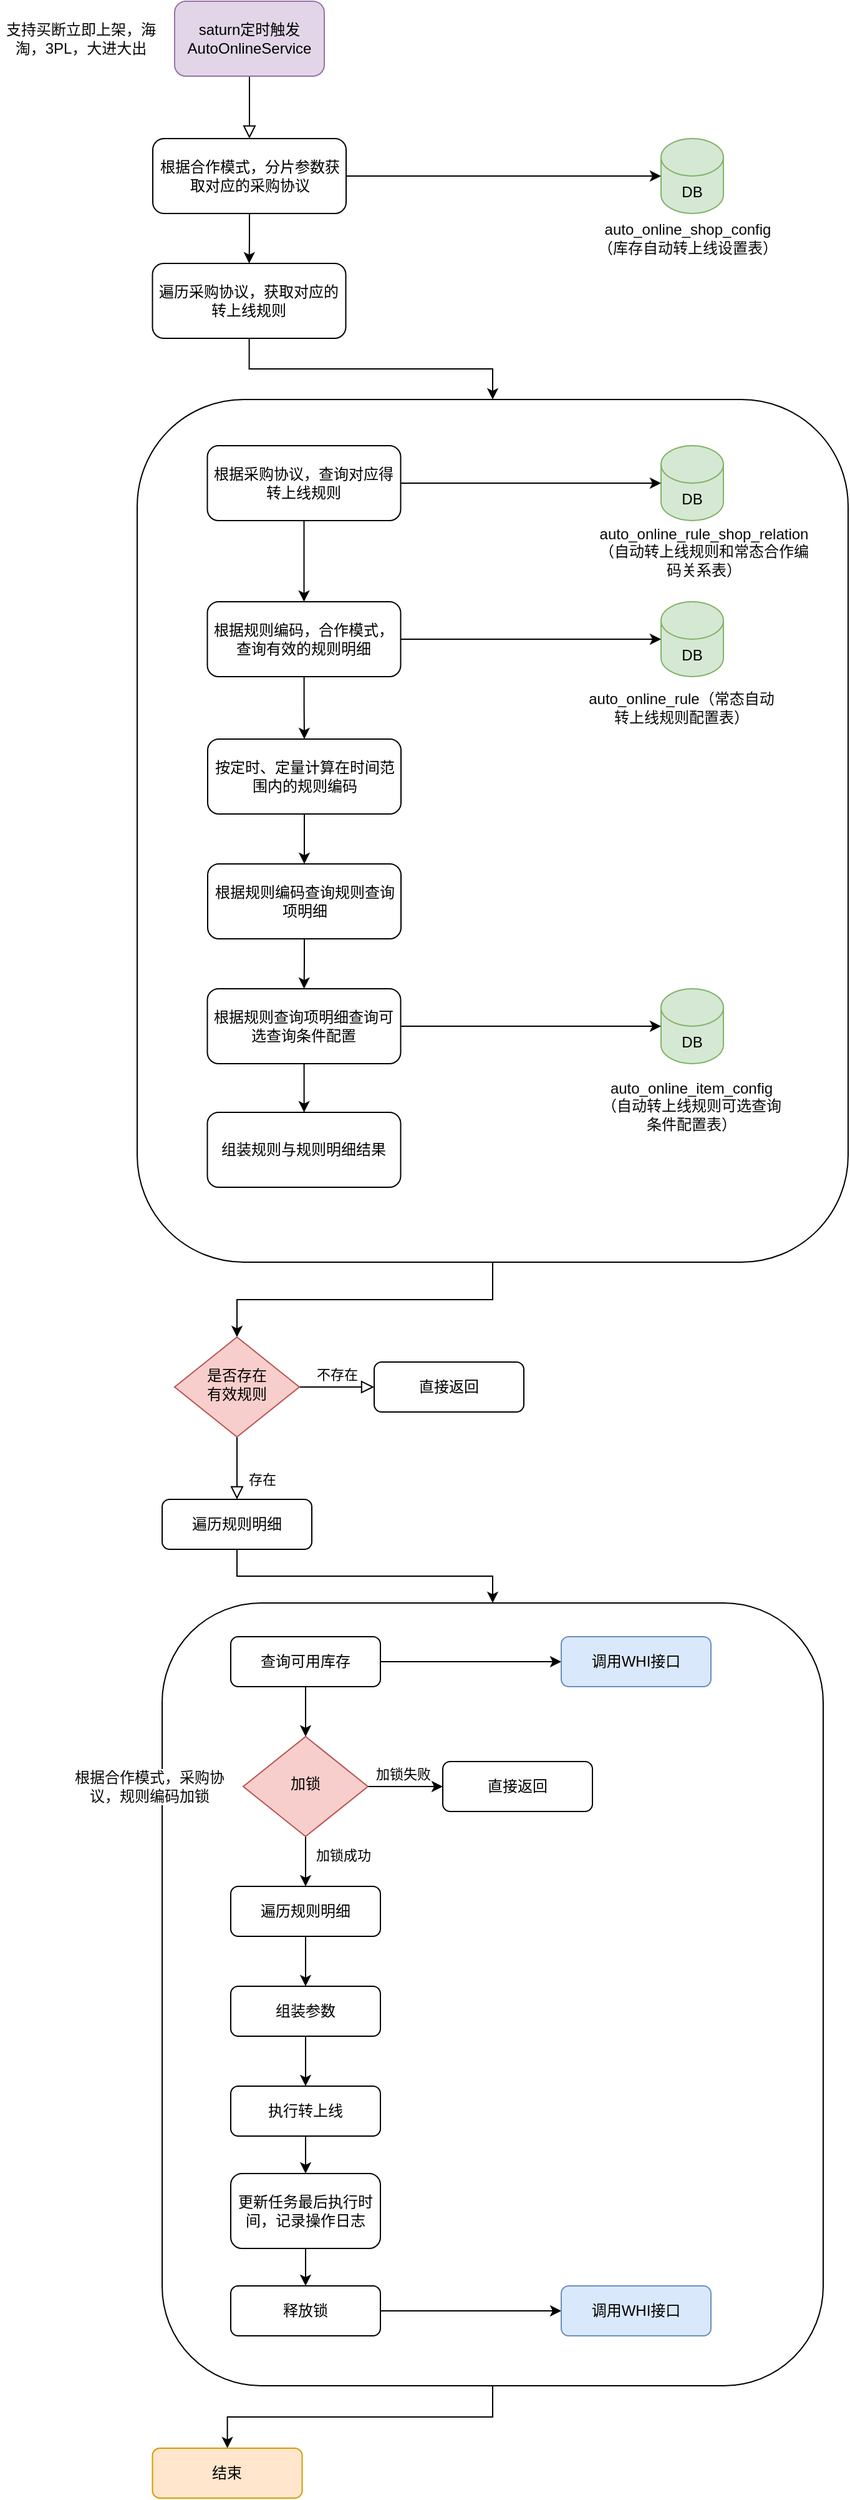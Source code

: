 <mxfile version="24.3.1" type="github">
  <diagram id="C5RBs43oDa-KdzZeNtuy" name="Page-1">
    <mxGraphModel dx="1050" dy="581" grid="1" gridSize="10" guides="1" tooltips="1" connect="1" arrows="1" fold="1" page="1" pageScale="1" pageWidth="827" pageHeight="1169" math="0" shadow="0">
      <root>
        <mxCell id="WIyWlLk6GJQsqaUBKTNV-0" />
        <mxCell id="WIyWlLk6GJQsqaUBKTNV-1" parent="WIyWlLk6GJQsqaUBKTNV-0" />
        <mxCell id="Vb5uBY2Feg9RNN3zf18O-69" style="edgeStyle=orthogonalEdgeStyle;rounded=0;orthogonalLoop=1;jettySize=auto;html=1;" edge="1" parent="WIyWlLk6GJQsqaUBKTNV-1" source="Vb5uBY2Feg9RNN3zf18O-63" target="Vb5uBY2Feg9RNN3zf18O-20">
          <mxGeometry relative="1" as="geometry" />
        </mxCell>
        <mxCell id="Vb5uBY2Feg9RNN3zf18O-63" value="" style="rounded=1;whiteSpace=wrap;html=1;fontSize=12;glass=0;strokeWidth=1;shadow=0;" vertex="1" parent="WIyWlLk6GJQsqaUBKTNV-1">
          <mxGeometry x="150" y="1343" width="530" height="627" as="geometry" />
        </mxCell>
        <mxCell id="Vb5uBY2Feg9RNN3zf18O-62" style="edgeStyle=orthogonalEdgeStyle;rounded=0;orthogonalLoop=1;jettySize=auto;html=1;" edge="1" parent="WIyWlLk6GJQsqaUBKTNV-1" source="Vb5uBY2Feg9RNN3zf18O-47" target="WIyWlLk6GJQsqaUBKTNV-10">
          <mxGeometry relative="1" as="geometry" />
        </mxCell>
        <mxCell id="Vb5uBY2Feg9RNN3zf18O-47" value="" style="rounded=1;whiteSpace=wrap;html=1;fontSize=12;glass=0;strokeWidth=1;shadow=0;" vertex="1" parent="WIyWlLk6GJQsqaUBKTNV-1">
          <mxGeometry x="130" y="379" width="570" height="691" as="geometry" />
        </mxCell>
        <mxCell id="WIyWlLk6GJQsqaUBKTNV-2" value="" style="rounded=0;html=1;jettySize=auto;orthogonalLoop=1;fontSize=11;endArrow=block;endFill=0;endSize=8;strokeWidth=1;shadow=0;labelBackgroundColor=none;edgeStyle=orthogonalEdgeStyle;" parent="WIyWlLk6GJQsqaUBKTNV-1" source="WIyWlLk6GJQsqaUBKTNV-3" edge="1">
          <mxGeometry relative="1" as="geometry">
            <mxPoint x="220" y="170" as="targetPoint" />
          </mxGeometry>
        </mxCell>
        <mxCell id="WIyWlLk6GJQsqaUBKTNV-3" value="saturn定时触发&lt;div&gt;AutoOnlineService&lt;br&gt;&lt;/div&gt;" style="rounded=1;whiteSpace=wrap;html=1;fontSize=12;glass=0;strokeWidth=1;shadow=0;fillColor=#e1d5e7;strokeColor=#9673a6;" parent="WIyWlLk6GJQsqaUBKTNV-1" vertex="1">
          <mxGeometry x="160" y="60" width="120" height="60" as="geometry" />
        </mxCell>
        <mxCell id="Vb5uBY2Feg9RNN3zf18O-44" style="edgeStyle=orthogonalEdgeStyle;rounded=0;orthogonalLoop=1;jettySize=auto;html=1;" edge="1" parent="WIyWlLk6GJQsqaUBKTNV-1" source="WIyWlLk6GJQsqaUBKTNV-7" target="Vb5uBY2Feg9RNN3zf18O-43">
          <mxGeometry relative="1" as="geometry" />
        </mxCell>
        <mxCell id="WIyWlLk6GJQsqaUBKTNV-7" value="根据合作模式，分片参数获取对应的采购协议" style="rounded=1;whiteSpace=wrap;html=1;fontSize=12;glass=0;strokeWidth=1;shadow=0;" parent="WIyWlLk6GJQsqaUBKTNV-1" vertex="1">
          <mxGeometry x="142.5" y="170" width="155" height="60" as="geometry" />
        </mxCell>
        <mxCell id="WIyWlLk6GJQsqaUBKTNV-8" value="存在" style="rounded=0;html=1;jettySize=auto;orthogonalLoop=1;fontSize=11;endArrow=block;endFill=0;endSize=8;strokeWidth=1;shadow=0;labelBackgroundColor=none;edgeStyle=orthogonalEdgeStyle;" parent="WIyWlLk6GJQsqaUBKTNV-1" source="WIyWlLk6GJQsqaUBKTNV-10" target="WIyWlLk6GJQsqaUBKTNV-11" edge="1">
          <mxGeometry x="0.333" y="20" relative="1" as="geometry">
            <mxPoint as="offset" />
          </mxGeometry>
        </mxCell>
        <mxCell id="WIyWlLk6GJQsqaUBKTNV-9" value="不存在" style="edgeStyle=orthogonalEdgeStyle;rounded=0;html=1;jettySize=auto;orthogonalLoop=1;fontSize=11;endArrow=block;endFill=0;endSize=8;strokeWidth=1;shadow=0;labelBackgroundColor=none;" parent="WIyWlLk6GJQsqaUBKTNV-1" source="WIyWlLk6GJQsqaUBKTNV-10" target="WIyWlLk6GJQsqaUBKTNV-12" edge="1">
          <mxGeometry y="10" relative="1" as="geometry">
            <mxPoint as="offset" />
          </mxGeometry>
        </mxCell>
        <mxCell id="WIyWlLk6GJQsqaUBKTNV-10" value="是否存在&lt;div&gt;有效规则&lt;/div&gt;" style="rhombus;whiteSpace=wrap;html=1;shadow=0;fontFamily=Helvetica;fontSize=12;align=center;strokeWidth=1;spacing=6;spacingTop=-4;fillColor=#f8cecc;strokeColor=#b85450;" parent="WIyWlLk6GJQsqaUBKTNV-1" vertex="1">
          <mxGeometry x="160" y="1130" width="100" height="80" as="geometry" />
        </mxCell>
        <mxCell id="Vb5uBY2Feg9RNN3zf18O-65" style="edgeStyle=orthogonalEdgeStyle;rounded=0;orthogonalLoop=1;jettySize=auto;html=1;" edge="1" parent="WIyWlLk6GJQsqaUBKTNV-1" source="WIyWlLk6GJQsqaUBKTNV-11" target="Vb5uBY2Feg9RNN3zf18O-63">
          <mxGeometry relative="1" as="geometry" />
        </mxCell>
        <mxCell id="WIyWlLk6GJQsqaUBKTNV-11" value="遍历规则明细" style="rounded=1;whiteSpace=wrap;html=1;fontSize=12;glass=0;strokeWidth=1;shadow=0;" parent="WIyWlLk6GJQsqaUBKTNV-1" vertex="1">
          <mxGeometry x="150" y="1260" width="120" height="40" as="geometry" />
        </mxCell>
        <mxCell id="WIyWlLk6GJQsqaUBKTNV-12" value="直接返回" style="rounded=1;whiteSpace=wrap;html=1;fontSize=12;glass=0;strokeWidth=1;shadow=0;" parent="WIyWlLk6GJQsqaUBKTNV-1" vertex="1">
          <mxGeometry x="320" y="1150" width="120" height="40" as="geometry" />
        </mxCell>
        <mxCell id="Vb5uBY2Feg9RNN3zf18O-0" value="&lt;p style=&quot;background-color: rgb(255, 255, 255);&quot;&gt;&lt;font color=&quot;#080808&quot;&gt;支持&lt;/font&gt;&lt;span style=&quot;background-color: initial;&quot;&gt;&lt;font color=&quot;#080808&quot;&gt;买断立即上架，&lt;/font&gt;&lt;/span&gt;&lt;span style=&quot;background-color: initial;&quot;&gt;&lt;font color=&quot;#080808&quot;&gt;海淘，&lt;/font&gt;&lt;/span&gt;&lt;span style=&quot;color: rgb(8, 8, 8); background-color: initial;&quot;&gt;3PL，大进大出&lt;/span&gt;&lt;/p&gt;" style="text;html=1;align=center;verticalAlign=middle;whiteSpace=wrap;rounded=0;" vertex="1" parent="WIyWlLk6GJQsqaUBKTNV-1">
          <mxGeometry x="20" y="75" width="130" height="30" as="geometry" />
        </mxCell>
        <mxCell id="Vb5uBY2Feg9RNN3zf18O-7" style="edgeStyle=orthogonalEdgeStyle;rounded=0;orthogonalLoop=1;jettySize=auto;html=1;entryX=0;entryY=0.5;entryDx=0;entryDy=0;" edge="1" parent="WIyWlLk6GJQsqaUBKTNV-1" source="Vb5uBY2Feg9RNN3zf18O-3" target="Vb5uBY2Feg9RNN3zf18O-6">
          <mxGeometry relative="1" as="geometry" />
        </mxCell>
        <mxCell id="Vb5uBY2Feg9RNN3zf18O-8" value="加锁失败" style="edgeLabel;html=1;align=center;verticalAlign=middle;resizable=0;points=[];" vertex="1" connectable="0" parent="Vb5uBY2Feg9RNN3zf18O-7">
          <mxGeometry x="-0.207" y="4" relative="1" as="geometry">
            <mxPoint x="4" y="-6" as="offset" />
          </mxGeometry>
        </mxCell>
        <mxCell id="Vb5uBY2Feg9RNN3zf18O-10" style="edgeStyle=orthogonalEdgeStyle;rounded=0;orthogonalLoop=1;jettySize=auto;html=1;entryX=0.5;entryY=0;entryDx=0;entryDy=0;" edge="1" parent="WIyWlLk6GJQsqaUBKTNV-1" source="Vb5uBY2Feg9RNN3zf18O-3" target="Vb5uBY2Feg9RNN3zf18O-9">
          <mxGeometry relative="1" as="geometry" />
        </mxCell>
        <mxCell id="Vb5uBY2Feg9RNN3zf18O-11" value="加锁成功" style="edgeLabel;html=1;align=center;verticalAlign=middle;resizable=0;points=[];" vertex="1" connectable="0" parent="Vb5uBY2Feg9RNN3zf18O-10">
          <mxGeometry x="-0.15" y="-1" relative="1" as="geometry">
            <mxPoint x="31" y="-2" as="offset" />
          </mxGeometry>
        </mxCell>
        <mxCell id="Vb5uBY2Feg9RNN3zf18O-3" value="加锁" style="rhombus;whiteSpace=wrap;html=1;shadow=0;fontFamily=Helvetica;fontSize=12;align=center;strokeWidth=1;spacing=6;spacingTop=-4;fillColor=#f8cecc;strokeColor=#b85450;" vertex="1" parent="WIyWlLk6GJQsqaUBKTNV-1">
          <mxGeometry x="215" y="1450" width="100" height="80" as="geometry" />
        </mxCell>
        <mxCell id="Vb5uBY2Feg9RNN3zf18O-5" value="&lt;p style=&quot;background-color: rgb(255, 255, 255);&quot;&gt;&lt;font color=&quot;#080808&quot;&gt;根据合作模式，采购协议，规则编码加锁&lt;/font&gt;&lt;/p&gt;" style="text;html=1;align=center;verticalAlign=middle;whiteSpace=wrap;rounded=0;" vertex="1" parent="WIyWlLk6GJQsqaUBKTNV-1">
          <mxGeometry x="75" y="1475" width="130" height="30" as="geometry" />
        </mxCell>
        <mxCell id="Vb5uBY2Feg9RNN3zf18O-6" value="直接返回" style="rounded=1;whiteSpace=wrap;html=1;fontSize=12;glass=0;strokeWidth=1;shadow=0;" vertex="1" parent="WIyWlLk6GJQsqaUBKTNV-1">
          <mxGeometry x="375" y="1470" width="120" height="40" as="geometry" />
        </mxCell>
        <mxCell id="Vb5uBY2Feg9RNN3zf18O-13" style="edgeStyle=orthogonalEdgeStyle;rounded=0;orthogonalLoop=1;jettySize=auto;html=1;" edge="1" parent="WIyWlLk6GJQsqaUBKTNV-1" source="Vb5uBY2Feg9RNN3zf18O-9" target="Vb5uBY2Feg9RNN3zf18O-12">
          <mxGeometry relative="1" as="geometry" />
        </mxCell>
        <mxCell id="Vb5uBY2Feg9RNN3zf18O-9" value="遍历规则明细" style="rounded=1;whiteSpace=wrap;html=1;fontSize=12;glass=0;strokeWidth=1;shadow=0;" vertex="1" parent="WIyWlLk6GJQsqaUBKTNV-1">
          <mxGeometry x="205" y="1570" width="120" height="40" as="geometry" />
        </mxCell>
        <mxCell id="Vb5uBY2Feg9RNN3zf18O-68" style="edgeStyle=orthogonalEdgeStyle;rounded=0;orthogonalLoop=1;jettySize=auto;html=1;" edge="1" parent="WIyWlLk6GJQsqaUBKTNV-1" source="Vb5uBY2Feg9RNN3zf18O-12" target="Vb5uBY2Feg9RNN3zf18O-14">
          <mxGeometry relative="1" as="geometry" />
        </mxCell>
        <mxCell id="Vb5uBY2Feg9RNN3zf18O-12" value="组装参数" style="rounded=1;whiteSpace=wrap;html=1;fontSize=12;glass=0;strokeWidth=1;shadow=0;" vertex="1" parent="WIyWlLk6GJQsqaUBKTNV-1">
          <mxGeometry x="205" y="1650" width="120" height="40" as="geometry" />
        </mxCell>
        <mxCell id="Vb5uBY2Feg9RNN3zf18O-17" style="edgeStyle=orthogonalEdgeStyle;rounded=0;orthogonalLoop=1;jettySize=auto;html=1;" edge="1" parent="WIyWlLk6GJQsqaUBKTNV-1" source="Vb5uBY2Feg9RNN3zf18O-14" target="Vb5uBY2Feg9RNN3zf18O-16">
          <mxGeometry relative="1" as="geometry" />
        </mxCell>
        <mxCell id="Vb5uBY2Feg9RNN3zf18O-14" value="执行转上线" style="rounded=1;whiteSpace=wrap;html=1;fontSize=12;glass=0;strokeWidth=1;shadow=0;" vertex="1" parent="WIyWlLk6GJQsqaUBKTNV-1">
          <mxGeometry x="205" y="1730" width="120" height="40" as="geometry" />
        </mxCell>
        <mxCell id="Vb5uBY2Feg9RNN3zf18O-19" style="edgeStyle=orthogonalEdgeStyle;rounded=0;orthogonalLoop=1;jettySize=auto;html=1;" edge="1" parent="WIyWlLk6GJQsqaUBKTNV-1" source="Vb5uBY2Feg9RNN3zf18O-16" target="Vb5uBY2Feg9RNN3zf18O-18">
          <mxGeometry relative="1" as="geometry" />
        </mxCell>
        <mxCell id="Vb5uBY2Feg9RNN3zf18O-16" value="更新任务最后执行时间，记录操作日志" style="rounded=1;whiteSpace=wrap;html=1;fontSize=12;glass=0;strokeWidth=1;shadow=0;" vertex="1" parent="WIyWlLk6GJQsqaUBKTNV-1">
          <mxGeometry x="205" y="1800" width="120" height="60" as="geometry" />
        </mxCell>
        <mxCell id="Vb5uBY2Feg9RNN3zf18O-75" style="edgeStyle=orthogonalEdgeStyle;rounded=0;orthogonalLoop=1;jettySize=auto;html=1;" edge="1" parent="WIyWlLk6GJQsqaUBKTNV-1" source="Vb5uBY2Feg9RNN3zf18O-18" target="Vb5uBY2Feg9RNN3zf18O-74">
          <mxGeometry relative="1" as="geometry" />
        </mxCell>
        <mxCell id="Vb5uBY2Feg9RNN3zf18O-18" value="释放锁" style="rounded=1;whiteSpace=wrap;html=1;fontSize=12;glass=0;strokeWidth=1;shadow=0;" vertex="1" parent="WIyWlLk6GJQsqaUBKTNV-1">
          <mxGeometry x="205" y="1890" width="120" height="40" as="geometry" />
        </mxCell>
        <mxCell id="Vb5uBY2Feg9RNN3zf18O-20" value="结束" style="rounded=1;whiteSpace=wrap;html=1;fontSize=12;glass=0;strokeWidth=1;shadow=0;fillColor=#ffe6cc;strokeColor=#d79b00;" vertex="1" parent="WIyWlLk6GJQsqaUBKTNV-1">
          <mxGeometry x="142.25" y="2020" width="120" height="40" as="geometry" />
        </mxCell>
        <mxCell id="Vb5uBY2Feg9RNN3zf18O-27" value="DB" style="shape=cylinder3;whiteSpace=wrap;html=1;boundedLbl=1;backgroundOutline=1;size=15;fillColor=#d5e8d4;strokeColor=#82b366;" vertex="1" parent="WIyWlLk6GJQsqaUBKTNV-1">
          <mxGeometry x="550" y="170" width="50" height="60" as="geometry" />
        </mxCell>
        <mxCell id="Vb5uBY2Feg9RNN3zf18O-29" value="&lt;p style=&quot;background-color: rgb(255, 255, 255);&quot;&gt;&lt;span style=&quot;background-color: initial;&quot;&gt;&lt;font color=&quot;#080808&quot;&gt;auto_online_shop_config&lt;/font&gt;&lt;/span&gt;&lt;span style=&quot;background-color: initial;&quot;&gt;&lt;font color=&quot;#080808&quot;&gt;（&lt;/font&gt;&lt;/span&gt;&lt;span style=&quot;background-color: initial;&quot;&gt;&lt;font color=&quot;#080808&quot;&gt;库存自动转上线设置表&lt;/font&gt;&lt;/span&gt;&lt;span style=&quot;color: rgb(8, 8, 8); background-color: initial;&quot;&gt;）&lt;/span&gt;&lt;/p&gt;" style="text;html=1;align=center;verticalAlign=middle;whiteSpace=wrap;rounded=0;" vertex="1" parent="WIyWlLk6GJQsqaUBKTNV-1">
          <mxGeometry x="495" y="230" width="152.5" height="40" as="geometry" />
        </mxCell>
        <mxCell id="Vb5uBY2Feg9RNN3zf18O-31" style="edgeStyle=orthogonalEdgeStyle;rounded=0;orthogonalLoop=1;jettySize=auto;html=1;entryX=0;entryY=0.5;entryDx=0;entryDy=0;entryPerimeter=0;" edge="1" parent="WIyWlLk6GJQsqaUBKTNV-1" source="WIyWlLk6GJQsqaUBKTNV-7" target="Vb5uBY2Feg9RNN3zf18O-27">
          <mxGeometry relative="1" as="geometry" />
        </mxCell>
        <mxCell id="Vb5uBY2Feg9RNN3zf18O-38" style="edgeStyle=orthogonalEdgeStyle;rounded=0;orthogonalLoop=1;jettySize=auto;html=1;" edge="1" parent="WIyWlLk6GJQsqaUBKTNV-1" source="Vb5uBY2Feg9RNN3zf18O-32" target="Vb5uBY2Feg9RNN3zf18O-37">
          <mxGeometry relative="1" as="geometry" />
        </mxCell>
        <mxCell id="Vb5uBY2Feg9RNN3zf18O-32" value="根据采购协议，查询对应得转上线规则" style="rounded=1;whiteSpace=wrap;html=1;fontSize=12;glass=0;strokeWidth=1;shadow=0;" vertex="1" parent="WIyWlLk6GJQsqaUBKTNV-1">
          <mxGeometry x="186.25" y="416" width="155" height="60" as="geometry" />
        </mxCell>
        <mxCell id="Vb5uBY2Feg9RNN3zf18O-33" value="DB" style="shape=cylinder3;whiteSpace=wrap;html=1;boundedLbl=1;backgroundOutline=1;size=15;fillColor=#d5e8d4;strokeColor=#82b366;" vertex="1" parent="WIyWlLk6GJQsqaUBKTNV-1">
          <mxGeometry x="550" y="416" width="50" height="60" as="geometry" />
        </mxCell>
        <mxCell id="Vb5uBY2Feg9RNN3zf18O-34" value="&lt;p style=&quot;background-color: rgb(255, 255, 255);&quot;&gt;&lt;span style=&quot;background-color: initial;&quot;&gt;&lt;font color=&quot;#080808&quot;&gt;auto_online_rule_shop_relation&lt;/font&gt;&lt;/span&gt;&lt;span style=&quot;background-color: initial;&quot;&gt;&lt;font color=&quot;#080808&quot;&gt;（&lt;/font&gt;&lt;/span&gt;&lt;span style=&quot;background-color: initial;&quot;&gt;&lt;font color=&quot;#080808&quot;&gt;自动转上线规则和常态合作编码关系表）&lt;/font&gt;&lt;/span&gt;&lt;/p&gt;" style="text;html=1;align=center;verticalAlign=middle;whiteSpace=wrap;rounded=0;" vertex="1" parent="WIyWlLk6GJQsqaUBKTNV-1">
          <mxGeometry x="495" y="476" width="178.75" height="50" as="geometry" />
        </mxCell>
        <mxCell id="Vb5uBY2Feg9RNN3zf18O-36" style="edgeStyle=orthogonalEdgeStyle;rounded=0;orthogonalLoop=1;jettySize=auto;html=1;entryX=0;entryY=0.5;entryDx=0;entryDy=0;entryPerimeter=0;" edge="1" parent="WIyWlLk6GJQsqaUBKTNV-1" source="Vb5uBY2Feg9RNN3zf18O-32" target="Vb5uBY2Feg9RNN3zf18O-33">
          <mxGeometry relative="1" as="geometry" />
        </mxCell>
        <mxCell id="Vb5uBY2Feg9RNN3zf18O-59" style="edgeStyle=orthogonalEdgeStyle;rounded=0;orthogonalLoop=1;jettySize=auto;html=1;entryX=0.5;entryY=0;entryDx=0;entryDy=0;" edge="1" parent="WIyWlLk6GJQsqaUBKTNV-1" source="Vb5uBY2Feg9RNN3zf18O-37" target="Vb5uBY2Feg9RNN3zf18O-50">
          <mxGeometry relative="1" as="geometry" />
        </mxCell>
        <mxCell id="Vb5uBY2Feg9RNN3zf18O-37" value="根据规则编码，合作模式，查询有效的规则明细" style="rounded=1;whiteSpace=wrap;html=1;fontSize=12;glass=0;strokeWidth=1;shadow=0;" vertex="1" parent="WIyWlLk6GJQsqaUBKTNV-1">
          <mxGeometry x="186.25" y="541" width="155" height="60" as="geometry" />
        </mxCell>
        <mxCell id="Vb5uBY2Feg9RNN3zf18O-39" value="DB" style="shape=cylinder3;whiteSpace=wrap;html=1;boundedLbl=1;backgroundOutline=1;size=15;fillColor=#d5e8d4;strokeColor=#82b366;" vertex="1" parent="WIyWlLk6GJQsqaUBKTNV-1">
          <mxGeometry x="550" y="541" width="50" height="60" as="geometry" />
        </mxCell>
        <mxCell id="Vb5uBY2Feg9RNN3zf18O-40" value="&lt;p style=&quot;background-color: rgb(255, 255, 255);&quot;&gt;&lt;span style=&quot;background-color: initial;&quot;&gt;&lt;font color=&quot;#080808&quot;&gt;auto_online_rule&lt;/font&gt;&lt;/span&gt;&lt;span style=&quot;background-color: initial;&quot;&gt;&lt;font color=&quot;#080808&quot;&gt;（&lt;/font&gt;&lt;/span&gt;&lt;span style=&quot;background-color: initial;&quot;&gt;&lt;font color=&quot;#080808&quot;&gt;常态自动转上线规则配置表）&lt;/font&gt;&lt;/span&gt;&lt;/p&gt;" style="text;html=1;align=center;verticalAlign=middle;whiteSpace=wrap;rounded=0;" vertex="1" parent="WIyWlLk6GJQsqaUBKTNV-1">
          <mxGeometry x="489.81" y="601" width="153.12" height="50" as="geometry" />
        </mxCell>
        <mxCell id="Vb5uBY2Feg9RNN3zf18O-41" style="edgeStyle=orthogonalEdgeStyle;rounded=0;orthogonalLoop=1;jettySize=auto;html=1;entryX=0;entryY=0.5;entryDx=0;entryDy=0;entryPerimeter=0;" edge="1" parent="WIyWlLk6GJQsqaUBKTNV-1" source="Vb5uBY2Feg9RNN3zf18O-37" target="Vb5uBY2Feg9RNN3zf18O-39">
          <mxGeometry relative="1" as="geometry" />
        </mxCell>
        <mxCell id="Vb5uBY2Feg9RNN3zf18O-48" style="edgeStyle=orthogonalEdgeStyle;rounded=0;orthogonalLoop=1;jettySize=auto;html=1;" edge="1" parent="WIyWlLk6GJQsqaUBKTNV-1" source="Vb5uBY2Feg9RNN3zf18O-43" target="Vb5uBY2Feg9RNN3zf18O-47">
          <mxGeometry relative="1" as="geometry" />
        </mxCell>
        <mxCell id="Vb5uBY2Feg9RNN3zf18O-43" value="遍历采购协议，获取对应的转上线规则" style="rounded=1;whiteSpace=wrap;html=1;fontSize=12;glass=0;strokeWidth=1;shadow=0;" vertex="1" parent="WIyWlLk6GJQsqaUBKTNV-1">
          <mxGeometry x="142.25" y="270" width="155" height="60" as="geometry" />
        </mxCell>
        <mxCell id="Vb5uBY2Feg9RNN3zf18O-53" style="edgeStyle=orthogonalEdgeStyle;rounded=0;orthogonalLoop=1;jettySize=auto;html=1;entryX=0.5;entryY=0;entryDx=0;entryDy=0;" edge="1" parent="WIyWlLk6GJQsqaUBKTNV-1" source="Vb5uBY2Feg9RNN3zf18O-50" target="Vb5uBY2Feg9RNN3zf18O-52">
          <mxGeometry relative="1" as="geometry" />
        </mxCell>
        <mxCell id="Vb5uBY2Feg9RNN3zf18O-50" value="按定时、定量计算在时间范围内的规则编码" style="rounded=1;whiteSpace=wrap;html=1;fontSize=12;glass=0;strokeWidth=1;shadow=0;" vertex="1" parent="WIyWlLk6GJQsqaUBKTNV-1">
          <mxGeometry x="186.5" y="651" width="155" height="60" as="geometry" />
        </mxCell>
        <mxCell id="Vb5uBY2Feg9RNN3zf18O-55" style="edgeStyle=orthogonalEdgeStyle;rounded=0;orthogonalLoop=1;jettySize=auto;html=1;" edge="1" parent="WIyWlLk6GJQsqaUBKTNV-1" source="Vb5uBY2Feg9RNN3zf18O-52" target="Vb5uBY2Feg9RNN3zf18O-54">
          <mxGeometry relative="1" as="geometry" />
        </mxCell>
        <mxCell id="Vb5uBY2Feg9RNN3zf18O-52" value="根据规则编码查询规则查询项明细" style="rounded=1;whiteSpace=wrap;html=1;fontSize=12;glass=0;strokeWidth=1;shadow=0;" vertex="1" parent="WIyWlLk6GJQsqaUBKTNV-1">
          <mxGeometry x="186.5" y="751" width="155" height="60" as="geometry" />
        </mxCell>
        <mxCell id="Vb5uBY2Feg9RNN3zf18O-61" style="edgeStyle=orthogonalEdgeStyle;rounded=0;orthogonalLoop=1;jettySize=auto;html=1;" edge="1" parent="WIyWlLk6GJQsqaUBKTNV-1" source="Vb5uBY2Feg9RNN3zf18O-54" target="Vb5uBY2Feg9RNN3zf18O-60">
          <mxGeometry relative="1" as="geometry" />
        </mxCell>
        <mxCell id="Vb5uBY2Feg9RNN3zf18O-54" value="根据规则查询项明细查询可选查询条件配置" style="rounded=1;whiteSpace=wrap;html=1;fontSize=12;glass=0;strokeWidth=1;shadow=0;" vertex="1" parent="WIyWlLk6GJQsqaUBKTNV-1">
          <mxGeometry x="186.25" y="851" width="155" height="60" as="geometry" />
        </mxCell>
        <mxCell id="Vb5uBY2Feg9RNN3zf18O-56" value="DB" style="shape=cylinder3;whiteSpace=wrap;html=1;boundedLbl=1;backgroundOutline=1;size=15;fillColor=#d5e8d4;strokeColor=#82b366;" vertex="1" parent="WIyWlLk6GJQsqaUBKTNV-1">
          <mxGeometry x="550" y="851" width="50" height="60" as="geometry" />
        </mxCell>
        <mxCell id="Vb5uBY2Feg9RNN3zf18O-57" value="&lt;p style=&quot;background-color: rgb(255, 255, 255);&quot;&gt;&lt;span style=&quot;background-color: initial;&quot;&gt;&lt;font color=&quot;#080808&quot;&gt;auto_online_item_config&lt;/font&gt;&lt;/span&gt;&lt;span style=&quot;background-color: initial;&quot;&gt;&lt;font color=&quot;#080808&quot;&gt;（&lt;/font&gt;&lt;/span&gt;&lt;span style=&quot;background-color: initial;&quot;&gt;&lt;font color=&quot;#080808&quot;&gt;自动转上线规则可选查询条件配置表）&lt;/font&gt;&lt;/span&gt;&lt;/p&gt;" style="text;html=1;align=center;verticalAlign=middle;whiteSpace=wrap;rounded=0;" vertex="1" parent="WIyWlLk6GJQsqaUBKTNV-1">
          <mxGeometry x="498.44" y="920" width="153.12" height="50" as="geometry" />
        </mxCell>
        <mxCell id="Vb5uBY2Feg9RNN3zf18O-58" style="edgeStyle=orthogonalEdgeStyle;rounded=0;orthogonalLoop=1;jettySize=auto;html=1;entryX=0;entryY=0.5;entryDx=0;entryDy=0;entryPerimeter=0;" edge="1" parent="WIyWlLk6GJQsqaUBKTNV-1" source="Vb5uBY2Feg9RNN3zf18O-54" target="Vb5uBY2Feg9RNN3zf18O-56">
          <mxGeometry relative="1" as="geometry" />
        </mxCell>
        <mxCell id="Vb5uBY2Feg9RNN3zf18O-60" value="组装规则与规则明细结果" style="rounded=1;whiteSpace=wrap;html=1;fontSize=12;glass=0;strokeWidth=1;shadow=0;" vertex="1" parent="WIyWlLk6GJQsqaUBKTNV-1">
          <mxGeometry x="186.25" y="950" width="155" height="60" as="geometry" />
        </mxCell>
        <mxCell id="Vb5uBY2Feg9RNN3zf18O-71" style="edgeStyle=orthogonalEdgeStyle;rounded=0;orthogonalLoop=1;jettySize=auto;html=1;" edge="1" parent="WIyWlLk6GJQsqaUBKTNV-1" source="Vb5uBY2Feg9RNN3zf18O-66" target="Vb5uBY2Feg9RNN3zf18O-3">
          <mxGeometry relative="1" as="geometry" />
        </mxCell>
        <mxCell id="Vb5uBY2Feg9RNN3zf18O-73" style="edgeStyle=orthogonalEdgeStyle;rounded=0;orthogonalLoop=1;jettySize=auto;html=1;" edge="1" parent="WIyWlLk6GJQsqaUBKTNV-1" source="Vb5uBY2Feg9RNN3zf18O-66" target="Vb5uBY2Feg9RNN3zf18O-72">
          <mxGeometry relative="1" as="geometry" />
        </mxCell>
        <mxCell id="Vb5uBY2Feg9RNN3zf18O-66" value="查询可用库存" style="rounded=1;whiteSpace=wrap;html=1;fontSize=12;glass=0;strokeWidth=1;shadow=0;" vertex="1" parent="WIyWlLk6GJQsqaUBKTNV-1">
          <mxGeometry x="205" y="1370" width="120" height="40" as="geometry" />
        </mxCell>
        <mxCell id="Vb5uBY2Feg9RNN3zf18O-72" value="调用WHI接口" style="rounded=1;whiteSpace=wrap;html=1;fontSize=12;glass=0;strokeWidth=1;shadow=0;fillColor=#dae8fc;strokeColor=#6c8ebf;" vertex="1" parent="WIyWlLk6GJQsqaUBKTNV-1">
          <mxGeometry x="470" y="1370" width="120" height="40" as="geometry" />
        </mxCell>
        <mxCell id="Vb5uBY2Feg9RNN3zf18O-74" value="调用WHI接口" style="rounded=1;whiteSpace=wrap;html=1;fontSize=12;glass=0;strokeWidth=1;shadow=0;fillColor=#dae8fc;strokeColor=#6c8ebf;" vertex="1" parent="WIyWlLk6GJQsqaUBKTNV-1">
          <mxGeometry x="470" y="1890" width="120" height="40" as="geometry" />
        </mxCell>
      </root>
    </mxGraphModel>
  </diagram>
</mxfile>
